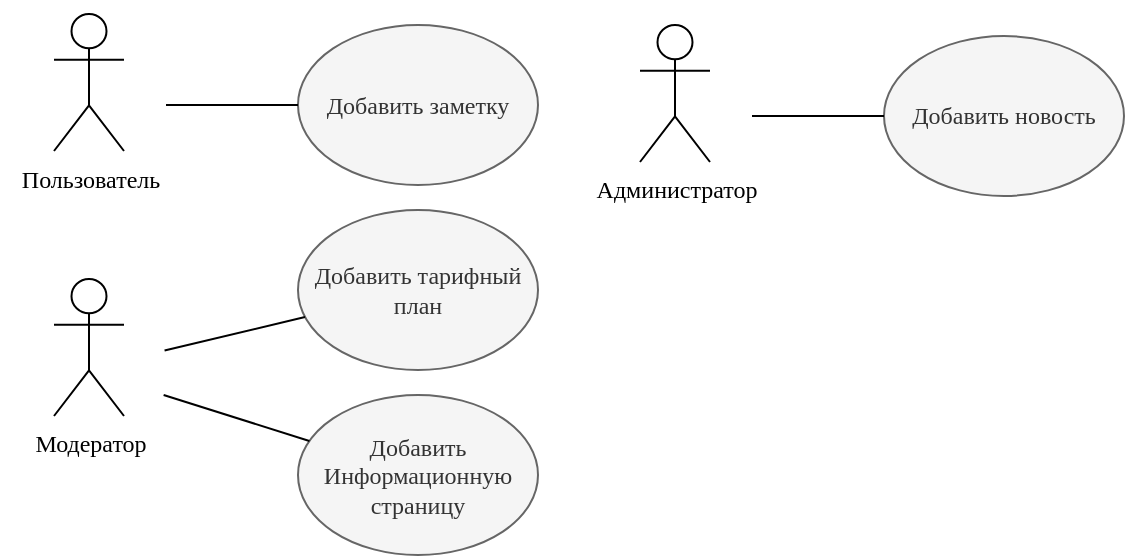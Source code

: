 <mxfile version="14.6.13" type="device"><diagram id="9OmiESd5m_EgDH0jDTDT" name="Страница 1"><mxGraphModel dx="1024" dy="593" grid="1" gridSize="10" guides="1" tooltips="1" connect="1" arrows="1" fold="1" page="1" pageScale="1" pageWidth="827" pageHeight="1169" math="0" shadow="0"><root><mxCell id="0"/><mxCell id="1" parent="0"/><mxCell id="yGskvdc3OcOTHGL_ilGj-35" value="Добавить заметку" style="ellipse;html=1;fontFamily=Comic Sans MS;verticalAlign=middle;whiteSpace=wrap;labelBorderColor=none;labelBackgroundColor=none;fontStyle=0;strokeColor=#666666;fontColor=#333333;fillColor=#F5F5F5;" vertex="1" parent="1"><mxGeometry x="169" y="42.5" width="120" height="80" as="geometry"/></mxCell><mxCell id="yGskvdc3OcOTHGL_ilGj-81" value="" style="endArrow=none;html=1;strokeWidth=1;fontFamily=Comic Sans MS;endFill=0;endSize=13;labelBackgroundColor=#ffffff;" edge="1" parent="1" source="yGskvdc3OcOTHGL_ilGj-89" target="yGskvdc3OcOTHGL_ilGj-35"><mxGeometry width="50" height="50" relative="1" as="geometry"><mxPoint x="244.352" y="57.101" as="sourcePoint"/><mxPoint x="-75" y="-90.5" as="targetPoint"/></mxGeometry></mxCell><mxCell id="yGskvdc3OcOTHGL_ilGj-91" value="Добавить тарифный план" style="ellipse;html=1;fontFamily=Comic Sans MS;verticalAlign=middle;whiteSpace=wrap;labelBorderColor=none;labelBackgroundColor=none;fontStyle=0;strokeColor=#666666;fontColor=#333333;fillColor=#F5F5F5;" vertex="1" parent="1"><mxGeometry x="169" y="135" width="120" height="80" as="geometry"/></mxCell><mxCell id="yGskvdc3OcOTHGL_ilGj-92" value="" style="endArrow=none;html=1;strokeWidth=1;fontFamily=Comic Sans MS;endFill=0;endSize=13;labelBackgroundColor=#ffffff;" edge="1" source="yGskvdc3OcOTHGL_ilGj-93" target="yGskvdc3OcOTHGL_ilGj-91" parent="1"><mxGeometry width="50" height="50" relative="1" as="geometry"><mxPoint x="244.352" y="149.601" as="sourcePoint"/><mxPoint x="-75" y="2" as="targetPoint"/></mxGeometry></mxCell><mxCell id="yGskvdc3OcOTHGL_ilGj-95" value="Добавить Информационную страницу" style="ellipse;html=1;fontFamily=Comic Sans MS;verticalAlign=middle;whiteSpace=wrap;labelBorderColor=none;labelBackgroundColor=none;fontStyle=0;strokeColor=#666666;fontColor=#333333;fillColor=#F5F5F5;" vertex="1" parent="1"><mxGeometry x="169" y="227.5" width="120" height="80" as="geometry"/></mxCell><mxCell id="yGskvdc3OcOTHGL_ilGj-100" value="" style="endArrow=none;html=1;strokeWidth=1;fontFamily=Comic Sans MS;endFill=0;endSize=13;labelBackgroundColor=#ffffff;" edge="1" parent="1" source="yGskvdc3OcOTHGL_ilGj-93" target="yGskvdc3OcOTHGL_ilGj-95"><mxGeometry width="50" height="50" relative="1" as="geometry"><mxPoint x="113" y="185" as="sourcePoint"/><mxPoint x="179" y="185" as="targetPoint"/></mxGeometry></mxCell><mxCell id="yGskvdc3OcOTHGL_ilGj-101" value="" style="group" vertex="1" connectable="0" parent="1"><mxGeometry x="20" y="162.5" width="83" height="105" as="geometry"/></mxCell><mxCell id="yGskvdc3OcOTHGL_ilGj-93" value="" style="ellipse;whiteSpace=wrap;html=1;shadow=0;labelBackgroundColor=none;fontColor=none;fillColor=none;fontFamily=Comic Sans MS;strokeColor=none;" vertex="1" parent="yGskvdc3OcOTHGL_ilGj-101"><mxGeometry width="83" height="105" as="geometry"/></mxCell><mxCell id="yGskvdc3OcOTHGL_ilGj-94" value="Модератор" style="shape=umlActor;verticalLabelPosition=bottom;verticalAlign=top;html=1;outlineConnect=0;shadow=0;labelBackgroundColor=none;fontColor=none;fillColor=none;fontFamily=Comic Sans MS;" vertex="1" parent="yGskvdc3OcOTHGL_ilGj-101"><mxGeometry x="27" y="7" width="35" height="68.5" as="geometry"/></mxCell><mxCell id="yGskvdc3OcOTHGL_ilGj-103" value="" style="group" vertex="1" connectable="0" parent="1"><mxGeometry x="20" y="30" width="83" height="105" as="geometry"/></mxCell><mxCell id="yGskvdc3OcOTHGL_ilGj-89" value="" style="ellipse;whiteSpace=wrap;html=1;shadow=0;labelBackgroundColor=none;fontColor=none;fillColor=none;fontFamily=Comic Sans MS;strokeColor=none;" vertex="1" parent="yGskvdc3OcOTHGL_ilGj-103"><mxGeometry width="83" height="105" as="geometry"/></mxCell><mxCell id="yGskvdc3OcOTHGL_ilGj-90" value="Пользователь" style="shape=umlActor;verticalLabelPosition=bottom;verticalAlign=top;html=1;outlineConnect=0;shadow=0;labelBackgroundColor=none;fontColor=none;fillColor=none;fontFamily=Comic Sans MS;" vertex="1" parent="yGskvdc3OcOTHGL_ilGj-103"><mxGeometry x="27" y="7" width="35" height="68.5" as="geometry"/></mxCell><mxCell id="yGskvdc3OcOTHGL_ilGj-106" value="Администратор" style="shape=umlActor;verticalLabelPosition=bottom;verticalAlign=top;html=1;outlineConnect=0;shadow=0;labelBackgroundColor=none;fontColor=none;fillColor=none;fontFamily=Comic Sans MS;" vertex="1" parent="yGskvdc3OcOTHGL_ilGj-103"><mxGeometry x="320" y="12.5" width="35" height="68.5" as="geometry"/></mxCell><mxCell id="yGskvdc3OcOTHGL_ilGj-104" value="Добавить новость" style="ellipse;html=1;fontFamily=Comic Sans MS;verticalAlign=middle;whiteSpace=wrap;labelBorderColor=none;labelBackgroundColor=none;fontStyle=0;strokeColor=#666666;fontColor=#333333;fillColor=#F5F5F5;" vertex="1" parent="1"><mxGeometry x="462" y="48" width="120" height="80" as="geometry"/></mxCell><mxCell id="yGskvdc3OcOTHGL_ilGj-105" value="" style="endArrow=none;html=1;strokeWidth=1;fontFamily=Comic Sans MS;endFill=0;endSize=13;labelBackgroundColor=#ffffff;" edge="1" target="yGskvdc3OcOTHGL_ilGj-104" parent="1"><mxGeometry width="50" height="50" relative="1" as="geometry"><mxPoint x="396" y="88" as="sourcePoint"/><mxPoint x="218" y="-85" as="targetPoint"/></mxGeometry></mxCell></root></mxGraphModel></diagram></mxfile>